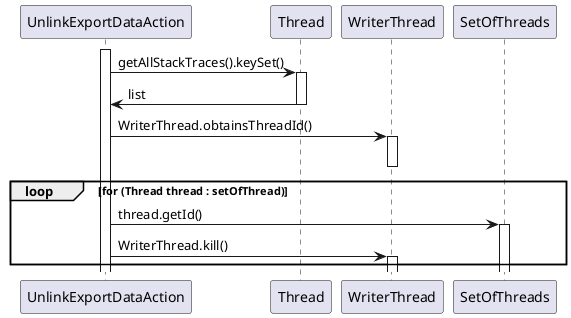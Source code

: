 @startuml ipc04_02_design_import.png

participant "UnlinkExportDataAction" as Action
participant "Thread" as Thread
participant "WriterThread" as WThread
participant "SetOfThreads" as Threads

activate Action
Action -> Thread: getAllStackTraces().keySet()
activate Thread
Action <- Thread: list
deactivate Thread
Action -> WThread: WriterThread.obtainsThreadId()
activate WThread
deactivate WThread
loop for (Thread thread : setOfThread) 
Action -> Threads: thread.getId()
activate Threads
Action -> WThread: WriterThread.kill()
activate WThread
end

@enduml ipc04_02_design_import.png
